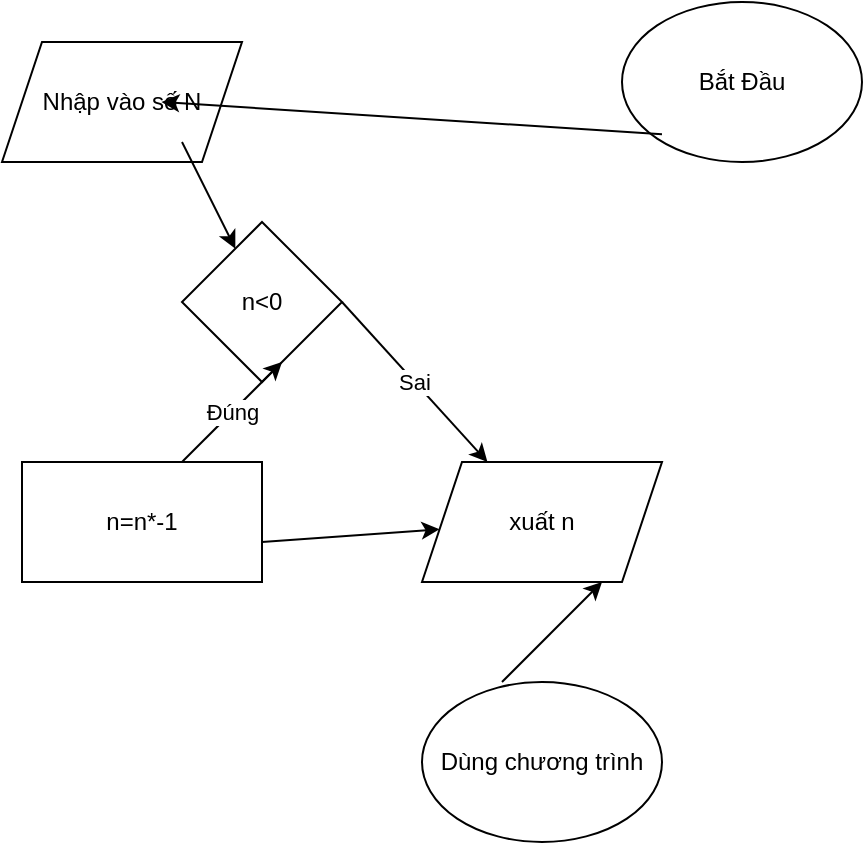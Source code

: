 <mxfile version="24.7.2" type="github">
  <diagram name="Trang-1" id="fo5sD_-0tJ8vP4LHHZJ6">
    <mxGraphModel dx="794" dy="420" grid="1" gridSize="10" guides="1" tooltips="1" connect="1" arrows="1" fold="1" page="1" pageScale="1" pageWidth="827" pageHeight="1169" math="0" shadow="0">
      <root>
        <mxCell id="0" />
        <mxCell id="1" parent="0" />
        <mxCell id="thEdo2LgNELzhUTBHd1d-1" value="Bắt Đầu" style="ellipse;whiteSpace=wrap;html=1;" vertex="1" parent="1">
          <mxGeometry x="580" y="250" width="120" height="80" as="geometry" />
        </mxCell>
        <mxCell id="thEdo2LgNELzhUTBHd1d-2" value="Nhập vào số N" style="shape=parallelogram;perimeter=parallelogramPerimeter;whiteSpace=wrap;html=1;fixedSize=1;" vertex="1" parent="1">
          <mxGeometry x="270" y="270" width="120" height="60" as="geometry" />
        </mxCell>
        <mxCell id="thEdo2LgNELzhUTBHd1d-3" value="" style="endArrow=classic;html=1;rounded=0;entryX=0.5;entryY=0;entryDx=0;entryDy=0;" edge="1" parent="1">
          <mxGeometry width="50" height="50" relative="1" as="geometry">
            <mxPoint x="599.999" y="316.147" as="sourcePoint" />
            <mxPoint x="349.72" y="300" as="targetPoint" />
          </mxGeometry>
        </mxCell>
        <mxCell id="thEdo2LgNELzhUTBHd1d-4" value="n&amp;lt;0" style="rhombus;whiteSpace=wrap;html=1;" vertex="1" parent="1">
          <mxGeometry x="360" y="360" width="80" height="80" as="geometry" />
        </mxCell>
        <mxCell id="thEdo2LgNELzhUTBHd1d-5" value="" style="endArrow=classic;html=1;rounded=0;" edge="1" parent="1" target="thEdo2LgNELzhUTBHd1d-4">
          <mxGeometry width="50" height="50" relative="1" as="geometry">
            <mxPoint x="360" y="320" as="sourcePoint" />
            <mxPoint x="400" y="290" as="targetPoint" />
          </mxGeometry>
        </mxCell>
        <mxCell id="thEdo2LgNELzhUTBHd1d-6" value="n=n*-1" style="rounded=0;whiteSpace=wrap;html=1;" vertex="1" parent="1">
          <mxGeometry x="280" y="480" width="120" height="60" as="geometry" />
        </mxCell>
        <mxCell id="thEdo2LgNELzhUTBHd1d-8" value="xuất n" style="shape=parallelogram;perimeter=parallelogramPerimeter;whiteSpace=wrap;html=1;fixedSize=1;" vertex="1" parent="1">
          <mxGeometry x="480" y="480" width="120" height="60" as="geometry" />
        </mxCell>
        <mxCell id="thEdo2LgNELzhUTBHd1d-9" value="Đúng" style="endArrow=classic;html=1;rounded=0;" edge="1" parent="1">
          <mxGeometry width="50" height="50" relative="1" as="geometry">
            <mxPoint x="360" y="480" as="sourcePoint" />
            <mxPoint x="410" y="430" as="targetPoint" />
          </mxGeometry>
        </mxCell>
        <mxCell id="thEdo2LgNELzhUTBHd1d-10" value="" style="endArrow=classic;html=1;rounded=0;" edge="1" parent="1" target="thEdo2LgNELzhUTBHd1d-8">
          <mxGeometry width="50" height="50" relative="1" as="geometry">
            <mxPoint x="400" y="520" as="sourcePoint" />
            <mxPoint x="450" y="470" as="targetPoint" />
          </mxGeometry>
        </mxCell>
        <mxCell id="thEdo2LgNELzhUTBHd1d-11" value="Sai" style="endArrow=classic;html=1;rounded=0;" edge="1" parent="1" target="thEdo2LgNELzhUTBHd1d-8">
          <mxGeometry width="50" height="50" relative="1" as="geometry">
            <mxPoint x="440" y="400" as="sourcePoint" />
            <mxPoint x="530" y="370" as="targetPoint" />
          </mxGeometry>
        </mxCell>
        <mxCell id="thEdo2LgNELzhUTBHd1d-13" value="Dùng chương trình" style="ellipse;whiteSpace=wrap;html=1;" vertex="1" parent="1">
          <mxGeometry x="480" y="590" width="120" height="80" as="geometry" />
        </mxCell>
        <mxCell id="thEdo2LgNELzhUTBHd1d-14" value="" style="endArrow=classic;html=1;rounded=0;" edge="1" parent="1">
          <mxGeometry width="50" height="50" relative="1" as="geometry">
            <mxPoint x="520" y="590" as="sourcePoint" />
            <mxPoint x="570" y="540" as="targetPoint" />
          </mxGeometry>
        </mxCell>
      </root>
    </mxGraphModel>
  </diagram>
</mxfile>
